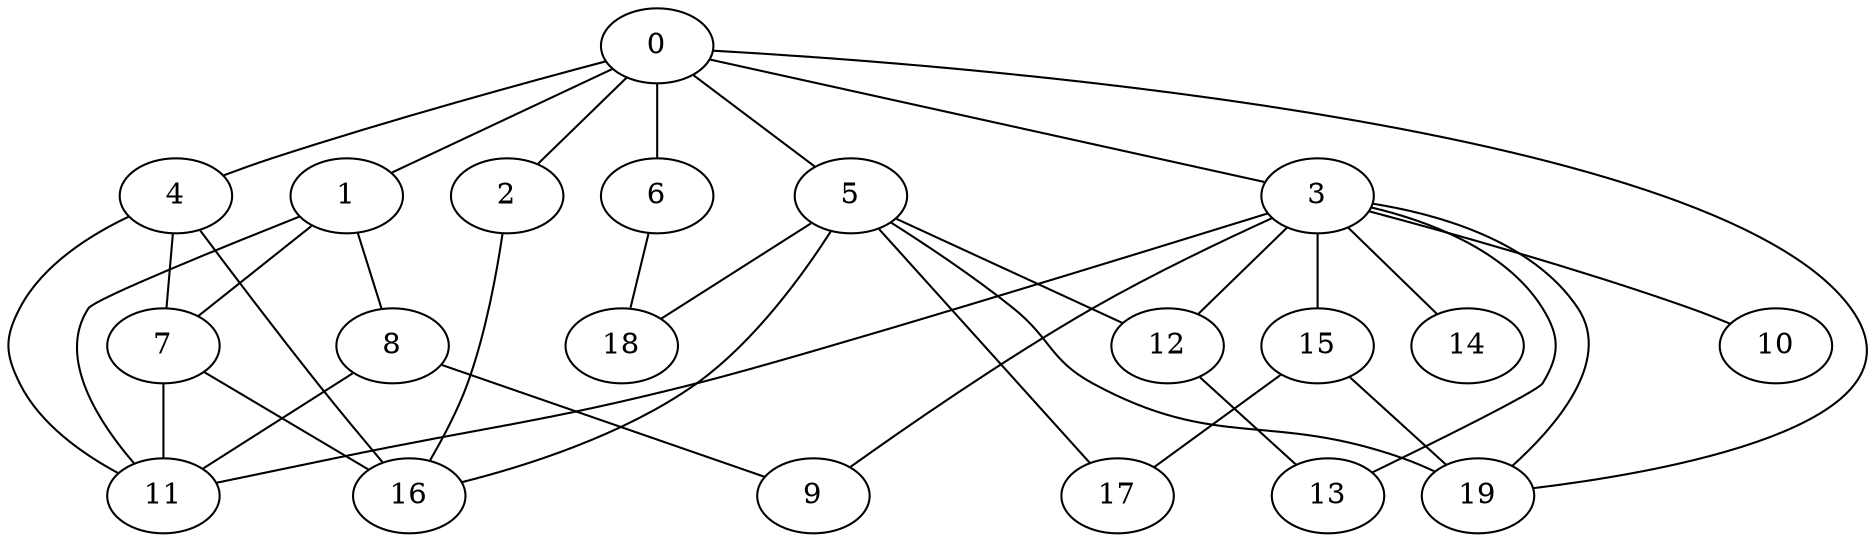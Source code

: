 
graph graphname {
    0 -- 1
0 -- 2
0 -- 3
0 -- 4
0 -- 5
0 -- 6
0 -- 19
1 -- 8
1 -- 7
1 -- 11
2 -- 16
3 -- 9
3 -- 10
3 -- 11
3 -- 12
3 -- 13
3 -- 14
3 -- 15
3 -- 19
4 -- 16
4 -- 7
4 -- 11
5 -- 17
5 -- 18
5 -- 19
5 -- 16
5 -- 12
6 -- 18
7 -- 16
7 -- 11
8 -- 9
8 -- 11
12 -- 13
15 -- 19
15 -- 17

}
